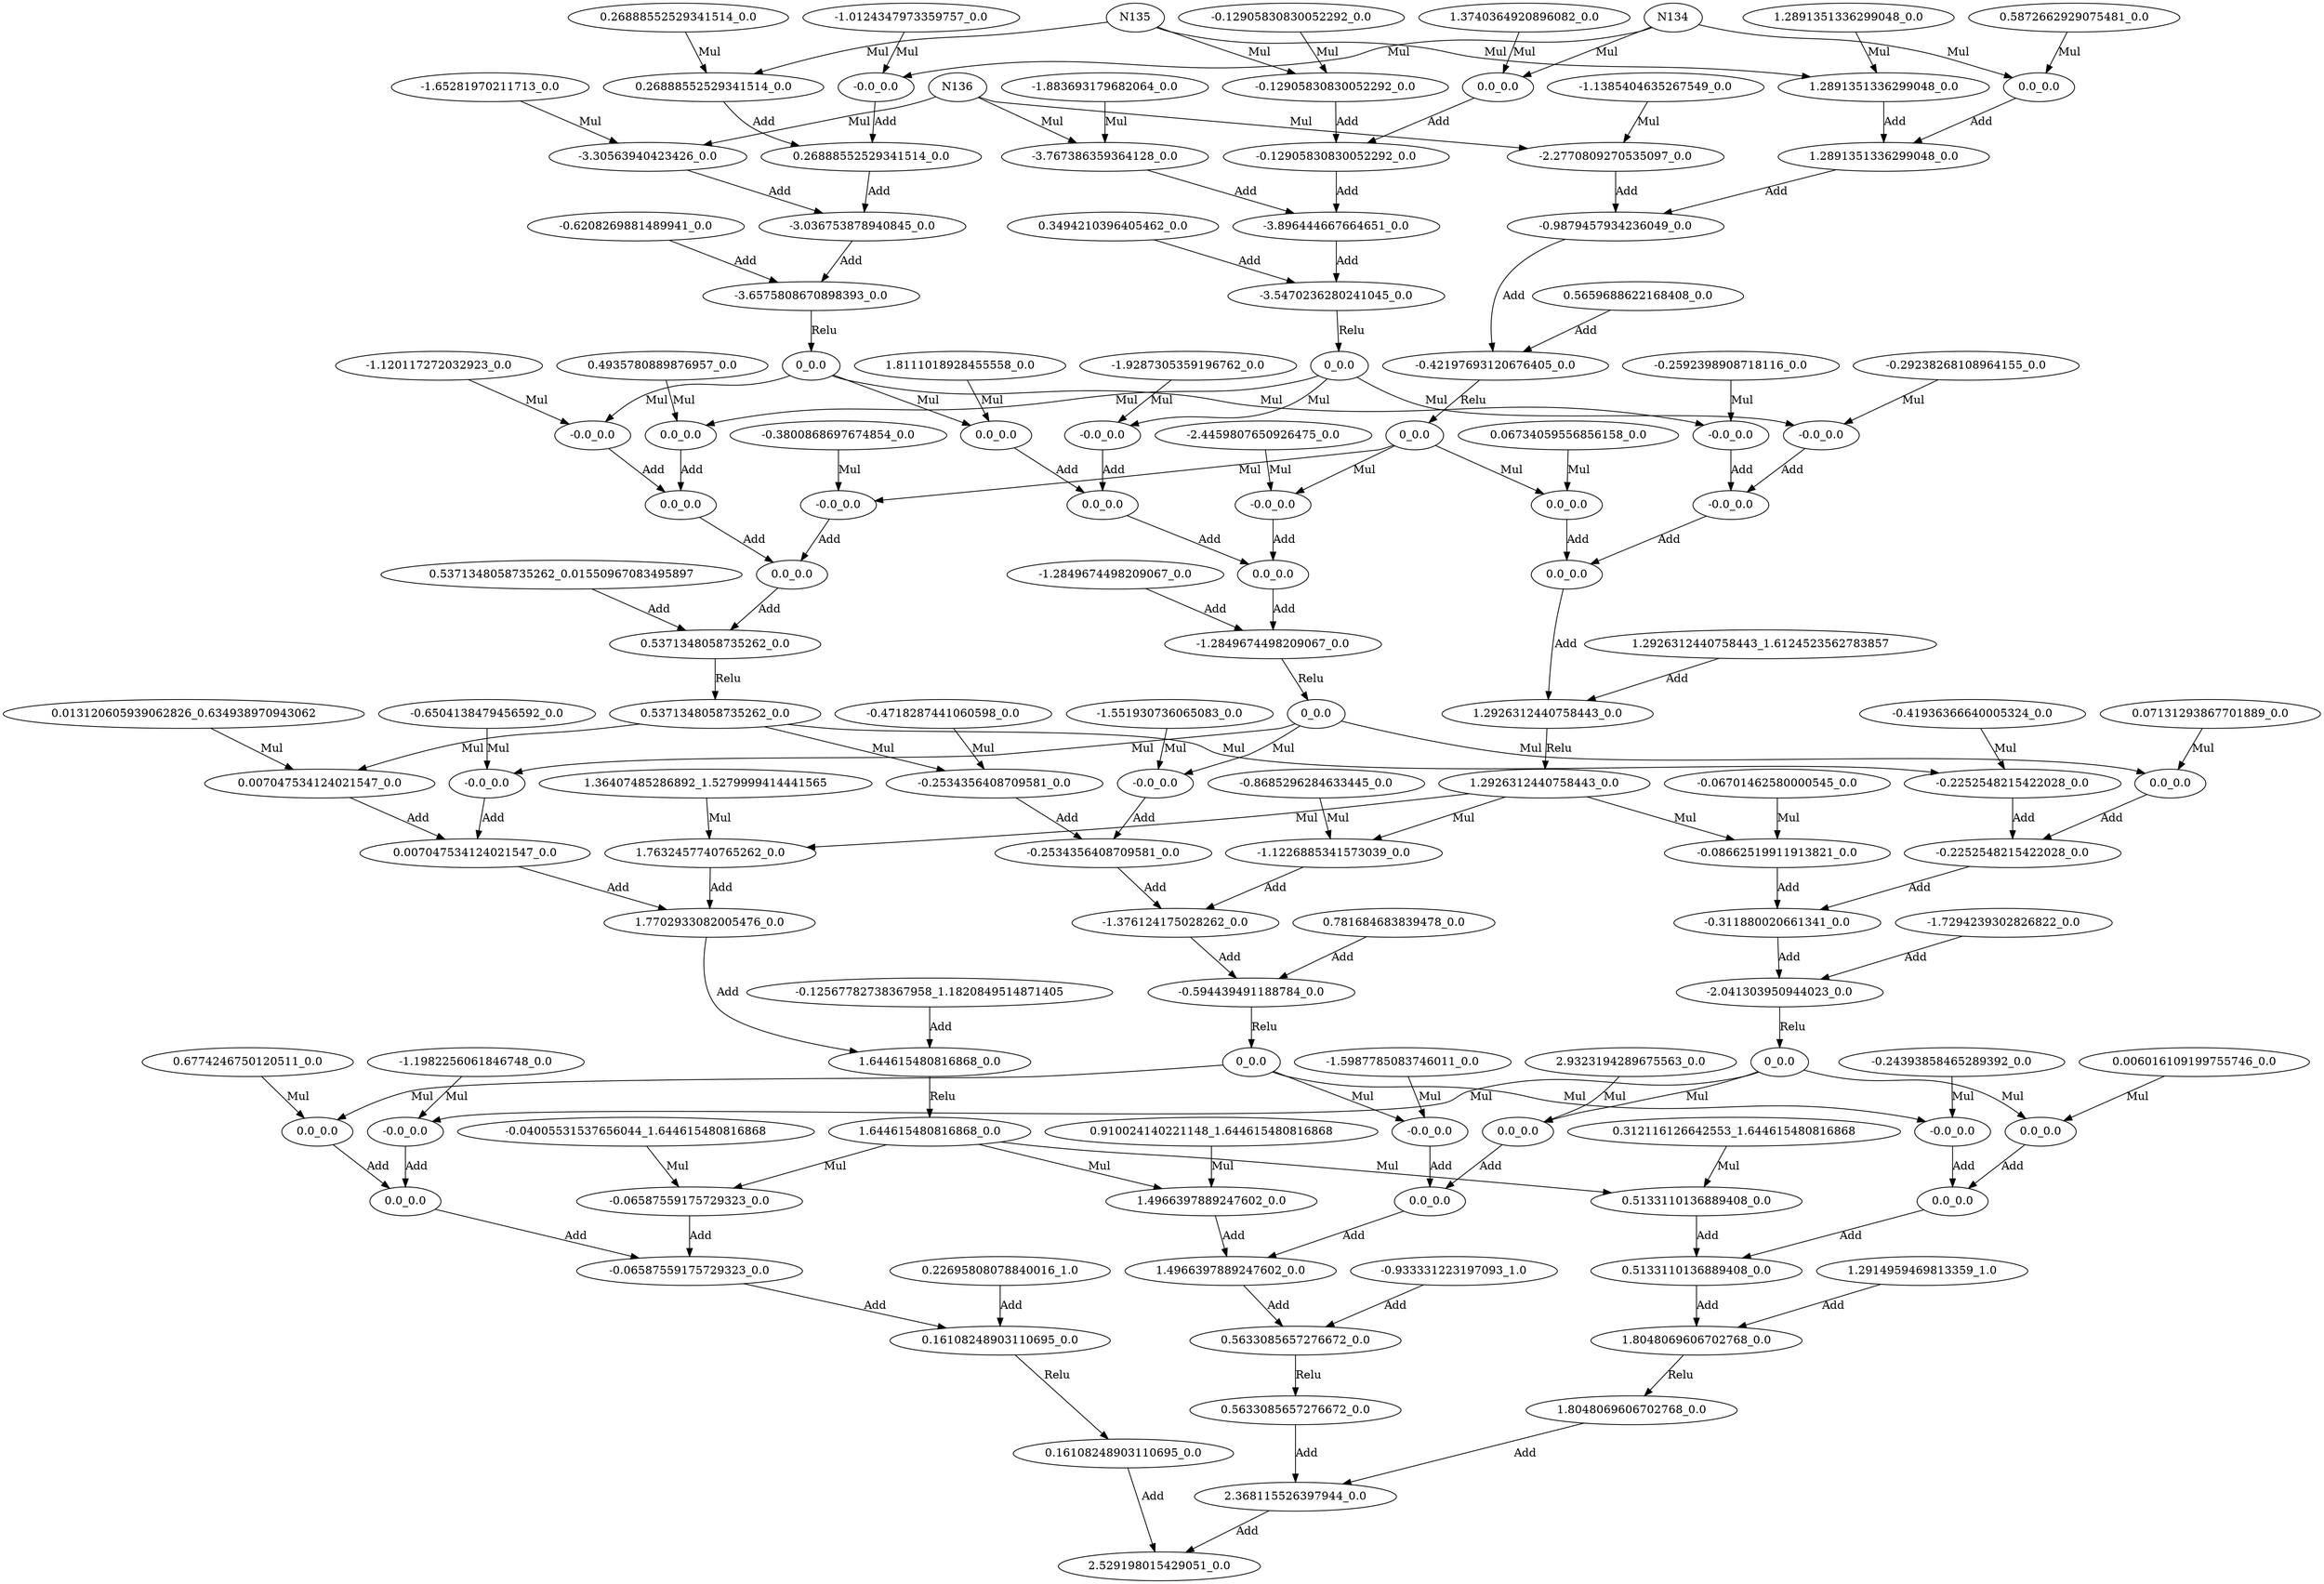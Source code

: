 digraph{
N0[label="0.0_0.0"]
N1[label="-0.12905830830052292_0.0"]
N2[label="-3.767386359364128_0.0"]
N3[label="-0.12905830830052292_0.0"]
N4[label="-3.896444667664651_0.0"]
N5[label="-0.0_0.0"]
N6[label="0.26888552529341514_0.0"]
N7[label="-3.30563940423426_0.0"]
N8[label="0.26888552529341514_0.0"]
N9[label="-3.036753878940845_0.0"]
N10[label="0.0_0.0"]
N11[label="1.2891351336299048_0.0"]
N12[label="-2.2770809270535097_0.0"]
N13[label="1.2891351336299048_0.0"]
N14[label="-0.9879457934236049_0.0"]
N15[label="-3.5470236280241045_0.0"]
N16[label="-3.6575808670898393_0.0"]
N17[label="-0.42197693120676405_0.0"]
N18[label="0_0.0"]
N19[label="0_0.0"]
N20[label="0_0.0"]
N21[label="-0.0_0.0"]
N22[label="0.0_0.0"]
N23[label="-0.0_0.0"]
N24[label="0.0_0.0"]
N25[label="0.0_0.0"]
N26[label="0.0_0.0"]
N27[label="-0.0_0.0"]
N28[label="-0.0_0.0"]
N29[label="0.0_0.0"]
N30[label="0.0_0.0"]
N31[label="-0.0_0.0"]
N32[label="-0.0_0.0"]
N33[label="0.0_0.0"]
N34[label="-0.0_0.0"]
N35[label="0.0_0.0"]
N36[label="-1.2849674498209067_0.0"]
N37[label="0.5371348058735262_0.0"]
N38[label="1.2926312440758443_0.0"]
N39[label="0_0.0"]
N40[label="0.5371348058735262_0.0"]
N41[label="1.2926312440758443_0.0"]
N42[label="-0.0_0.0"]
N43[label="-0.2534356408709581_0.0"]
N44[label="-1.1226885341573039_0.0"]
N45[label="-0.2534356408709581_0.0"]
N46[label="-1.376124175028262_0.0"]
N47[label="0.0_0.0"]
N48[label="-0.2252548215422028_0.0"]
N49[label="-0.08662519911913821_0.0"]
N50[label="-0.2252548215422028_0.0"]
N51[label="-0.311880020661341_0.0"]
N52[label="-0.0_0.0"]
N53[label="0.007047534124021547_0.0"]
N54[label="1.7632457740765262_0.0"]
N55[label="0.007047534124021547_0.0"]
N56[label="1.7702933082005476_0.0"]
N57[label="-0.594439491188784_0.0"]
N58[label="-2.041303950944023_0.0"]
N59[label="1.644615480816868_0.0"]
N60[label="0_0.0"]
N61[label="0_0.0"]
N62[label="1.644615480816868_0.0"]
N63[label="-0.0_0.0"]
N64[label="0.0_0.0"]
N65[label="1.4966397889247602_0.0"]
N66[label="0.0_0.0"]
N67[label="1.4966397889247602_0.0"]
N68[label="-0.0_0.0"]
N69[label="0.0_0.0"]
N70[label="0.5133110136889408_0.0"]
N71[label="0.0_0.0"]
N72[label="0.5133110136889408_0.0"]
N73[label="0.0_0.0"]
N74[label="-0.0_0.0"]
N75[label="-0.06587559175729323_0.0"]
N76[label="0.0_0.0"]
N77[label="-0.06587559175729323_0.0"]
N78[label="0.5633085657276672_0.0"]
N79[label="1.8048069606702768_0.0"]
N80[label="0.16108248903110695_0.0"]
N81[label="0.5633085657276672_0.0"]
N82[label="1.8048069606702768_0.0"]
N83[label="0.16108248903110695_0.0"]
N84[label="2.368115526397944_0.0"]
N85[label="2.529198015429051_0.0"]
N86[label="1.3740364920896082_0.0"]
N87[label="-0.12905830830052292_0.0"]
N88[label="-1.883693179682064_0.0"]
N89[label="-1.0124347973359757_0.0"]
N90[label="0.26888552529341514_0.0"]
N91[label="-1.65281970211713_0.0"]
N92[label="0.5872662929075481_0.0"]
N93[label="1.2891351336299048_0.0"]
N94[label="-1.1385404635267549_0.0"]
N95[label="-1.9287305359196762_0.0"]
N96[label="1.8111018928455558_0.0"]
N97[label="-2.4459807650926475_0.0"]
N98[label="0.4935780889876957_0.0"]
N99[label="-1.120117272032923_0.0"]
N100[label="-0.3800868697674854_0.0"]
N101[label="-0.29238268108964155_0.0"]
N102[label="-0.2592398908718116_0.0"]
N103[label="0.06734059556856158_0.0"]
N104[label="-1.551930736065083_0.0"]
N105[label="-0.4718287441060598_0.0"]
N106[label="-0.8685296284633445_0.0"]
N107[label="0.07131293867701889_0.0"]
N108[label="-0.41936366640005324_0.0"]
N109[label="-0.06701462580000545_0.0"]
N110[label="-0.6504138479456592_0.0"]
N111[label="0.013120605939062826_0.634938970943062"]
N112[label="1.36407485286892_1.5279999414441565"]
N113[label="-1.5987785083746011_0.0"]
N114[label="2.9323194289675563_0.0"]
N115[label="0.910024140221148_1.644615480816868"]
N116[label="-0.24393858465289392_0.0"]
N117[label="0.006016109199755746_0.0"]
N118[label="0.312116126642553_1.644615480816868"]
N119[label="0.6774246750120511_0.0"]
N120[label="-1.1982256061846748_0.0"]
N121[label="-0.04005531537656044_1.644615480816868"]
N122[label="0.3494210396405462_0.0"]
N123[label="-0.6208269881489941_0.0"]
N124[label="0.5659688622168408_0.0"]
N125[label="-1.2849674498209067_0.0"]
N126[label="0.5371348058735262_0.01550967083495897"]
N127[label="1.2926312440758443_1.6124523562783857"]
N128[label="0.781684683839478_0.0"]
N129[label="-1.7294239302826822_0.0"]
N130[label="-0.12567782738367958_1.1820849514871405"]
N131[label="-0.933331223197093_1.0"]
N132[label="1.2914959469813359_1.0"]
N133[label="0.22695808078840016_1.0"]
N86->N0[label="Mul"]
N134->N0[label="Mul"]
N87->N1[label="Mul"]
N135->N1[label="Mul"]
N88->N2[label="Mul"]
N136->N2[label="Mul"]
N1->N3[label="Add"]
N0->N3[label="Add"]
N2->N4[label="Add"]
N3->N4[label="Add"]
N89->N5[label="Mul"]
N134->N5[label="Mul"]
N90->N6[label="Mul"]
N135->N6[label="Mul"]
N91->N7[label="Mul"]
N136->N7[label="Mul"]
N6->N8[label="Add"]
N5->N8[label="Add"]
N7->N9[label="Add"]
N8->N9[label="Add"]
N92->N10[label="Mul"]
N134->N10[label="Mul"]
N93->N11[label="Mul"]
N135->N11[label="Mul"]
N94->N12[label="Mul"]
N136->N12[label="Mul"]
N11->N13[label="Add"]
N10->N13[label="Add"]
N12->N14[label="Add"]
N13->N14[label="Add"]
N4->N15[label="Add"]
N122->N15[label="Add"]
N9->N16[label="Add"]
N123->N16[label="Add"]
N14->N17[label="Add"]
N124->N17[label="Add"]
N15->N18[label="Relu"]
N16->N19[label="Relu"]
N17->N20[label="Relu"]
N95->N21[label="Mul"]
N18->N21[label="Mul"]
N96->N22[label="Mul"]
N19->N22[label="Mul"]
N97->N23[label="Mul"]
N20->N23[label="Mul"]
N22->N24[label="Add"]
N21->N24[label="Add"]
N23->N25[label="Add"]
N24->N25[label="Add"]
N98->N26[label="Mul"]
N18->N26[label="Mul"]
N99->N27[label="Mul"]
N19->N27[label="Mul"]
N100->N28[label="Mul"]
N20->N28[label="Mul"]
N27->N29[label="Add"]
N26->N29[label="Add"]
N28->N30[label="Add"]
N29->N30[label="Add"]
N101->N31[label="Mul"]
N18->N31[label="Mul"]
N102->N32[label="Mul"]
N19->N32[label="Mul"]
N103->N33[label="Mul"]
N20->N33[label="Mul"]
N32->N34[label="Add"]
N31->N34[label="Add"]
N33->N35[label="Add"]
N34->N35[label="Add"]
N25->N36[label="Add"]
N125->N36[label="Add"]
N30->N37[label="Add"]
N126->N37[label="Add"]
N35->N38[label="Add"]
N127->N38[label="Add"]
N36->N39[label="Relu"]
N37->N40[label="Relu"]
N38->N41[label="Relu"]
N104->N42[label="Mul"]
N39->N42[label="Mul"]
N105->N43[label="Mul"]
N40->N43[label="Mul"]
N106->N44[label="Mul"]
N41->N44[label="Mul"]
N43->N45[label="Add"]
N42->N45[label="Add"]
N44->N46[label="Add"]
N45->N46[label="Add"]
N107->N47[label="Mul"]
N39->N47[label="Mul"]
N108->N48[label="Mul"]
N40->N48[label="Mul"]
N109->N49[label="Mul"]
N41->N49[label="Mul"]
N48->N50[label="Add"]
N47->N50[label="Add"]
N49->N51[label="Add"]
N50->N51[label="Add"]
N110->N52[label="Mul"]
N39->N52[label="Mul"]
N111->N53[label="Mul"]
N40->N53[label="Mul"]
N112->N54[label="Mul"]
N41->N54[label="Mul"]
N53->N55[label="Add"]
N52->N55[label="Add"]
N54->N56[label="Add"]
N55->N56[label="Add"]
N46->N57[label="Add"]
N128->N57[label="Add"]
N51->N58[label="Add"]
N129->N58[label="Add"]
N56->N59[label="Add"]
N130->N59[label="Add"]
N57->N60[label="Relu"]
N58->N61[label="Relu"]
N59->N62[label="Relu"]
N113->N63[label="Mul"]
N60->N63[label="Mul"]
N114->N64[label="Mul"]
N61->N64[label="Mul"]
N115->N65[label="Mul"]
N62->N65[label="Mul"]
N64->N66[label="Add"]
N63->N66[label="Add"]
N65->N67[label="Add"]
N66->N67[label="Add"]
N116->N68[label="Mul"]
N60->N68[label="Mul"]
N117->N69[label="Mul"]
N61->N69[label="Mul"]
N118->N70[label="Mul"]
N62->N70[label="Mul"]
N69->N71[label="Add"]
N68->N71[label="Add"]
N70->N72[label="Add"]
N71->N72[label="Add"]
N119->N73[label="Mul"]
N60->N73[label="Mul"]
N120->N74[label="Mul"]
N61->N74[label="Mul"]
N121->N75[label="Mul"]
N62->N75[label="Mul"]
N74->N76[label="Add"]
N73->N76[label="Add"]
N75->N77[label="Add"]
N76->N77[label="Add"]
N67->N78[label="Add"]
N131->N78[label="Add"]
N72->N79[label="Add"]
N132->N79[label="Add"]
N77->N80[label="Add"]
N133->N80[label="Add"]
N78->N81[label="Relu"]
N79->N82[label="Relu"]
N80->N83[label="Relu"]
N82->N84[label="Add"]
N81->N84[label="Add"]
N83->N85[label="Add"]
N84->N85[label="Add"]
}
